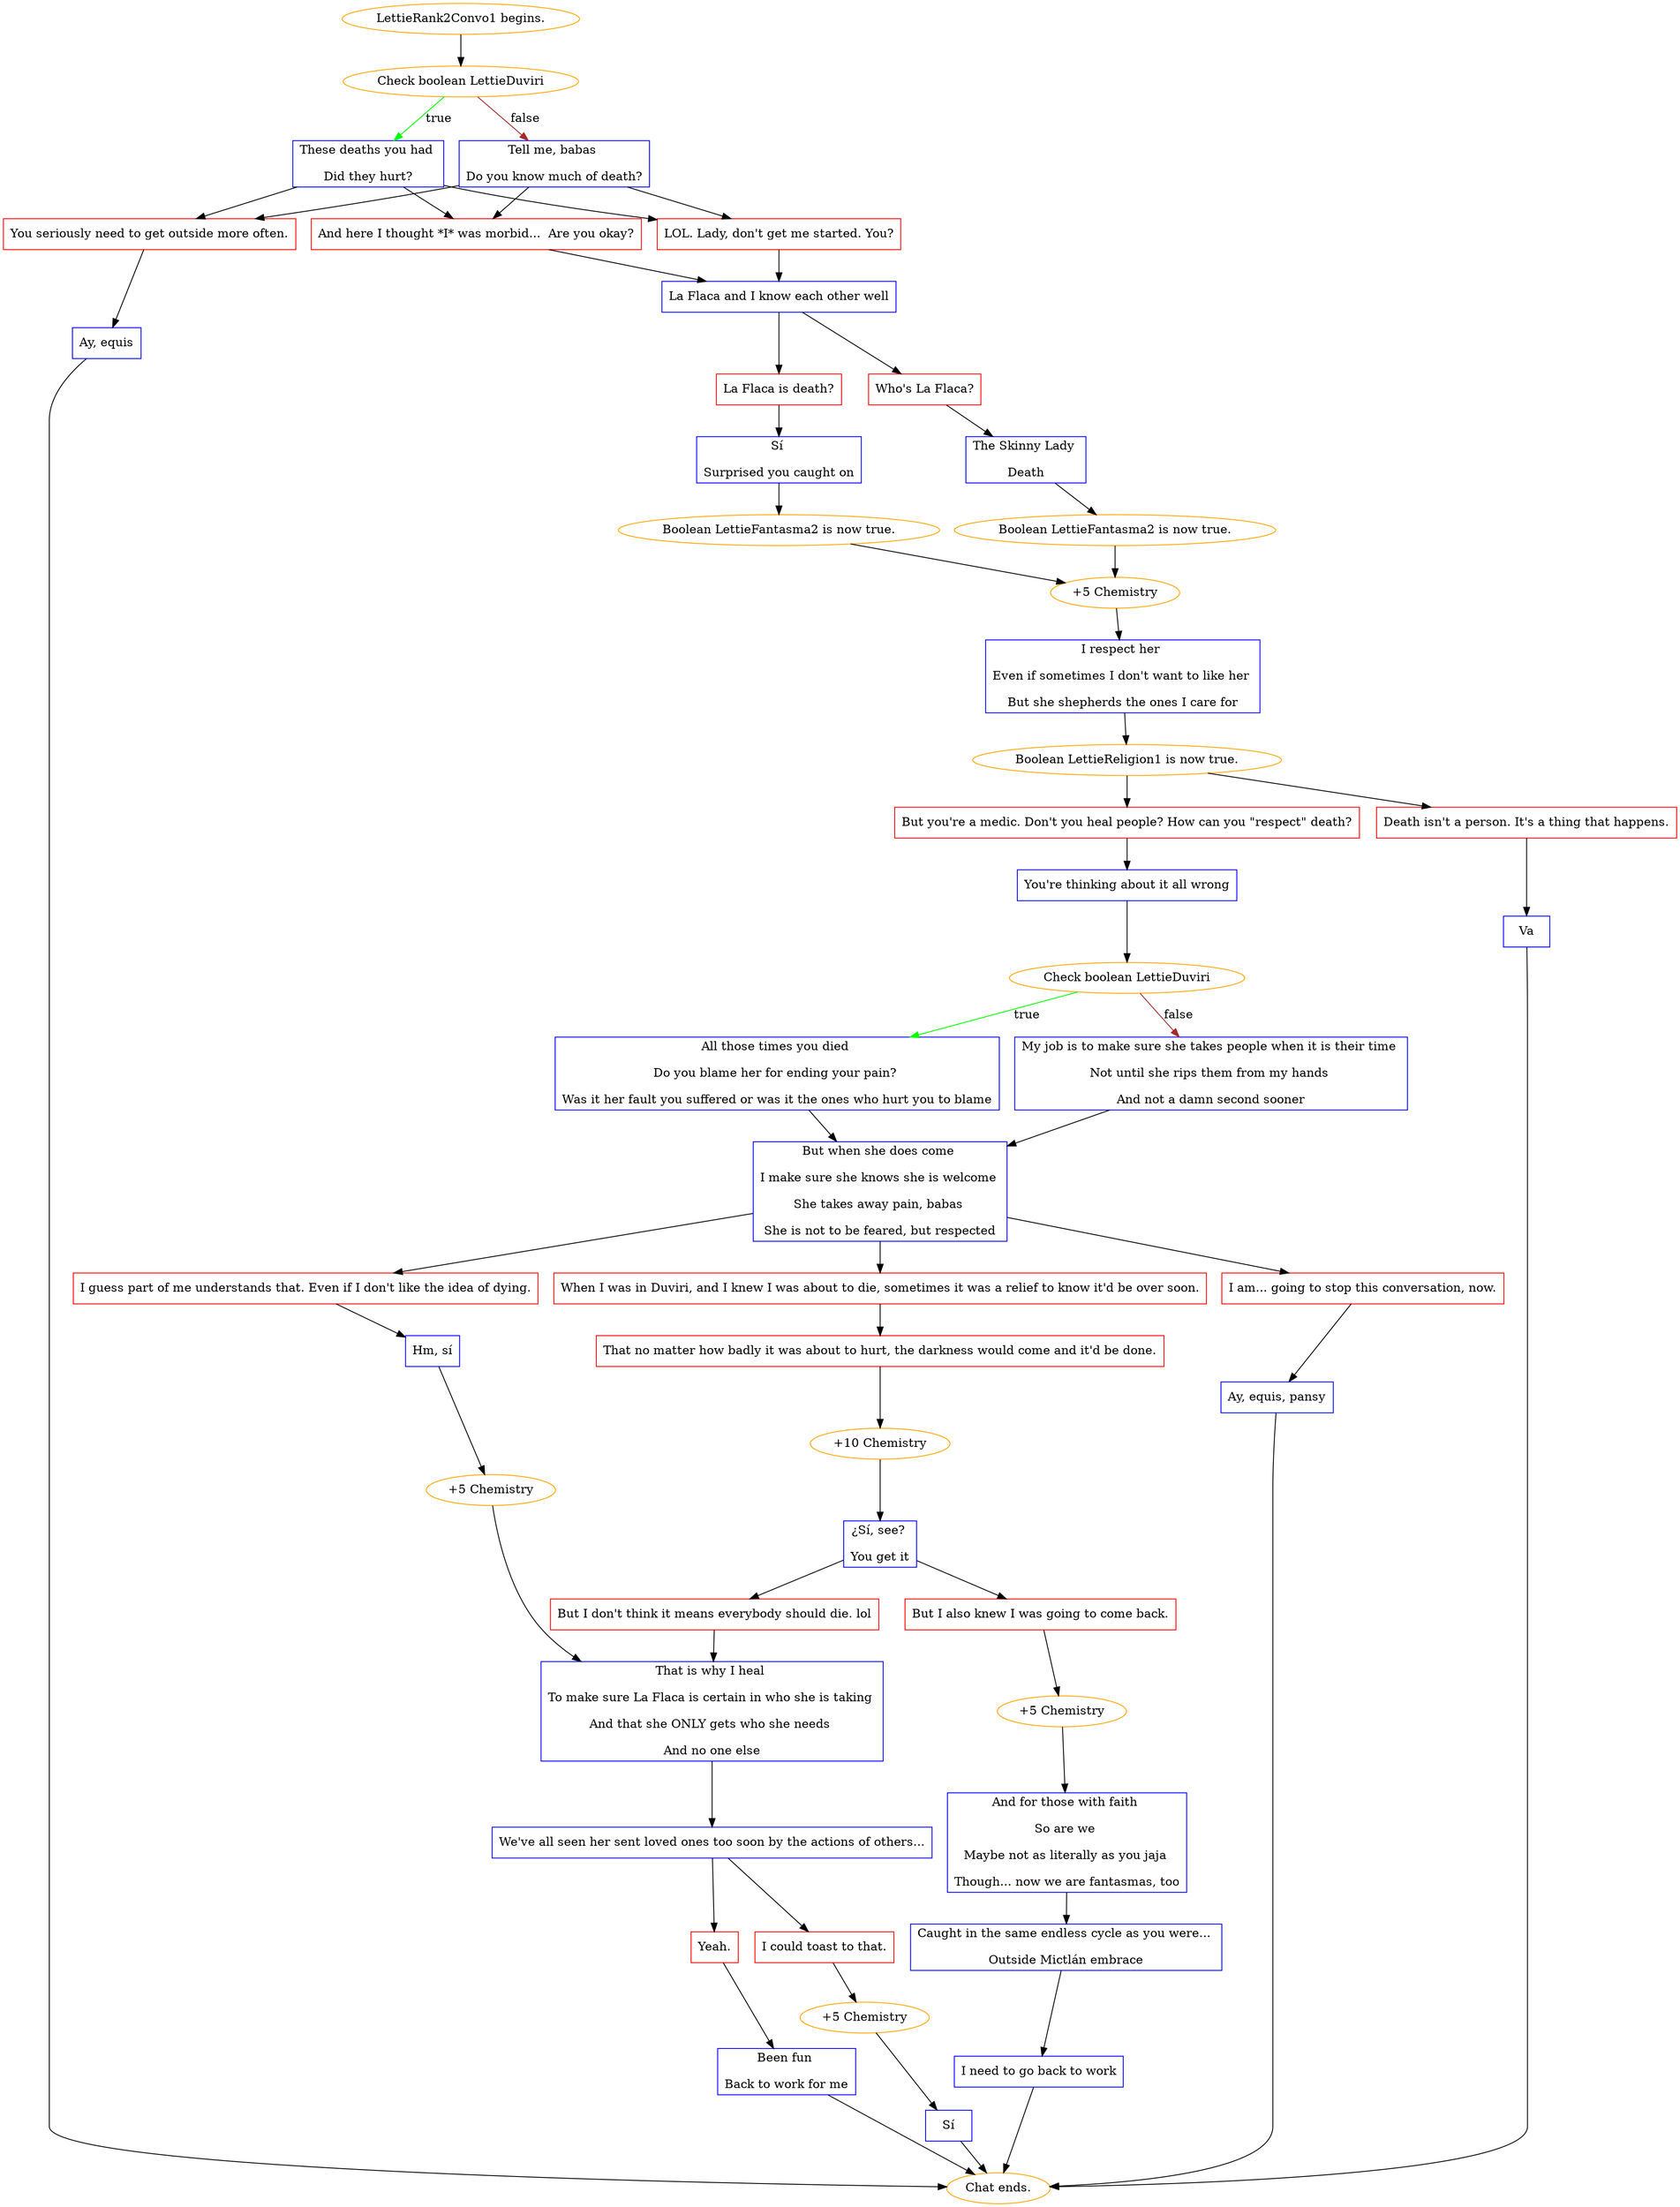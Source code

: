 digraph {
	"LettieRank2Convo1 begins." [color=orange];
		"LettieRank2Convo1 begins." -> j2549990084;
	j2549990084 [label="Check boolean LettieDuviri",color=orange];
		j2549990084 -> j920330080 [label=true,color=green];
		j2549990084 -> j1549688038 [label=false,color=brown];
	j920330080 [label="These deaths you had 
Did they hurt?",shape=box,color=blue];
		j920330080 -> j423469269;
		j920330080 -> j3723516730;
		j920330080 -> j1000609286;
	j1549688038 [label="Tell me, babas 
Do you know much of death?",shape=box,color=blue];
		j1549688038 -> j423469269;
		j1549688038 -> j3723516730;
		j1549688038 -> j1000609286;
	j423469269 [label="And here I thought *I* was morbid...  Are you okay?",shape=box,color=red];
		j423469269 -> j2101450060;
	j3723516730 [label="LOL. Lady, don't get me started. You?",shape=box,color=red];
		j3723516730 -> j2101450060;
	j1000609286 [label="You seriously need to get outside more often.",shape=box,color=red];
		j1000609286 -> j1759475013;
	j2101450060 [label="La Flaca and I know each other well",shape=box,color=blue];
		j2101450060 -> j2192168852;
		j2101450060 -> j2925746991;
	j1759475013 [label="Ay, equis",shape=box,color=blue];
		j1759475013 -> "Chat ends.";
	j2192168852 [label="La Flaca is death?",shape=box,color=red];
		j2192168852 -> j1409649527;
	j2925746991 [label="Who's La Flaca?",shape=box,color=red];
		j2925746991 -> j4169021225;
	"Chat ends." [color=orange];
	j1409649527 [label="Sí 
Surprised you caught on",shape=box,color=blue];
		j1409649527 -> j2945180434;
	j4169021225 [label="The Skinny Lady 
Death",shape=box,color=blue];
		j4169021225 -> j1267473172;
	j2945180434 [label="Boolean LettieFantasma2 is now true.",color=orange];
		j2945180434 -> j3980759819;
	j1267473172 [label="Boolean LettieFantasma2 is now true.",color=orange];
		j1267473172 -> j3980759819;
	j3980759819 [label="+5 Chemistry",color=orange];
		j3980759819 -> j837189465;
	j837189465 [label="I respect her 
Even if sometimes I don't want to like her 
But she shepherds the ones I care for",shape=box,color=blue];
		j837189465 -> j4268386380;
	j4268386380 [label="Boolean LettieReligion1 is now true.",color=orange];
		j4268386380 -> j134935686;
		j4268386380 -> j3991803323;
	j134935686 [label="But you're a medic. Don't you heal people? How can you \"respect\" death?",shape=box,color=red];
		j134935686 -> j2483173180;
	j3991803323 [label="Death isn't a person. It's a thing that happens.",shape=box,color=red];
		j3991803323 -> j2547240352;
	j2483173180 [label="You're thinking about it all wrong",shape=box,color=blue];
		j2483173180 -> j4087927951;
	j2547240352 [label="Va",shape=box,color=blue];
		j2547240352 -> "Chat ends.";
	j4087927951 [label="Check boolean LettieDuviri",color=orange];
		j4087927951 -> j3445391174 [label=true,color=green];
		j4087927951 -> j3656165255 [label=false,color=brown];
	j3445391174 [label="All those times you died 
Do you blame her for ending your pain? 
Was it her fault you suffered or was it the ones who hurt you to blame",shape=box,color=blue];
		j3445391174 -> j699003436;
	j3656165255 [label="My job is to make sure she takes people when it is their time 
Not until she rips them from my hands 
And not a damn second sooner",shape=box,color=blue];
		j3656165255 -> j699003436;
	j699003436 [label="But when she does come 
I make sure she knows she is welcome 
She takes away pain, babas 
She is not to be feared, but respected",shape=box,color=blue];
		j699003436 -> j4244881809;
		j699003436 -> j1758580845;
		j699003436 -> j2325687279;
	j4244881809 [label="When I was in Duviri, and I knew I was about to die, sometimes it was a relief to know it'd be over soon.",shape=box,color=red];
		j4244881809 -> j4239685229;
	j1758580845 [label="I guess part of me understands that. Even if I don't like the idea of dying.",shape=box,color=red];
		j1758580845 -> j3043005700;
	j2325687279 [label="I am... going to stop this conversation, now.",shape=box,color=red];
		j2325687279 -> j2893778673;
	j4239685229 [label="That no matter how badly it was about to hurt, the darkness would come and it'd be done.",shape=box,color=red];
		j4239685229 -> j1653551379;
	j3043005700 [label="Hm, sí",shape=box,color=blue];
		j3043005700 -> j1870254685;
	j2893778673 [label="Ay, equis, pansy",shape=box,color=blue];
		j2893778673 -> "Chat ends.";
	j1653551379 [label="+10 Chemistry",color=orange];
		j1653551379 -> j3213623996;
	j1870254685 [label="+5 Chemistry",color=orange];
		j1870254685 -> j3953448836;
	j3213623996 [label="¿Sí, see? 
You get it",shape=box,color=blue];
		j3213623996 -> j1205484389;
		j3213623996 -> j335844470;
	j3953448836 [label="That is why I heal 
To make sure La Flaca is certain in who she is taking 
And that she ONLY gets who she needs 
And no one else",shape=box,color=blue];
		j3953448836 -> j1619934183;
	j1205484389 [label="But I also knew I was going to come back.",shape=box,color=red];
		j1205484389 -> j3408892829;
	j335844470 [label="But I don't think it means everybody should die. lol",shape=box,color=red];
		j335844470 -> j3953448836;
	j1619934183 [label="We've all seen her sent loved ones too soon by the actions of others...",shape=box,color=blue];
		j1619934183 -> j1453414542;
		j1619934183 -> j1681719166;
	j3408892829 [label="+5 Chemistry",color=orange];
		j3408892829 -> j3169557133;
	j1453414542 [label="Yeah.",shape=box,color=red];
		j1453414542 -> j4066343110;
	j1681719166 [label="I could toast to that.",shape=box,color=red];
		j1681719166 -> j3843951455;
	j3169557133 [label="And for those with faith 
So are we 
Maybe not as literally as you jaja 
Though... now we are fantasmas, too",shape=box,color=blue];
		j3169557133 -> j1821864123;
	j4066343110 [label="Been fun 
Back to work for me",shape=box,color=blue];
		j4066343110 -> "Chat ends.";
	j3843951455 [label="+5 Chemistry",color=orange];
		j3843951455 -> j792958072;
	j1821864123 [label="Caught in the same endless cycle as you were... 
Outside Mictlán embrace",shape=box,color=blue];
		j1821864123 -> j626390513;
	j792958072 [label="Sí",shape=box,color=blue];
		j792958072 -> "Chat ends.";
	j626390513 [label="I need to go back to work",shape=box,color=blue];
		j626390513 -> "Chat ends.";
}